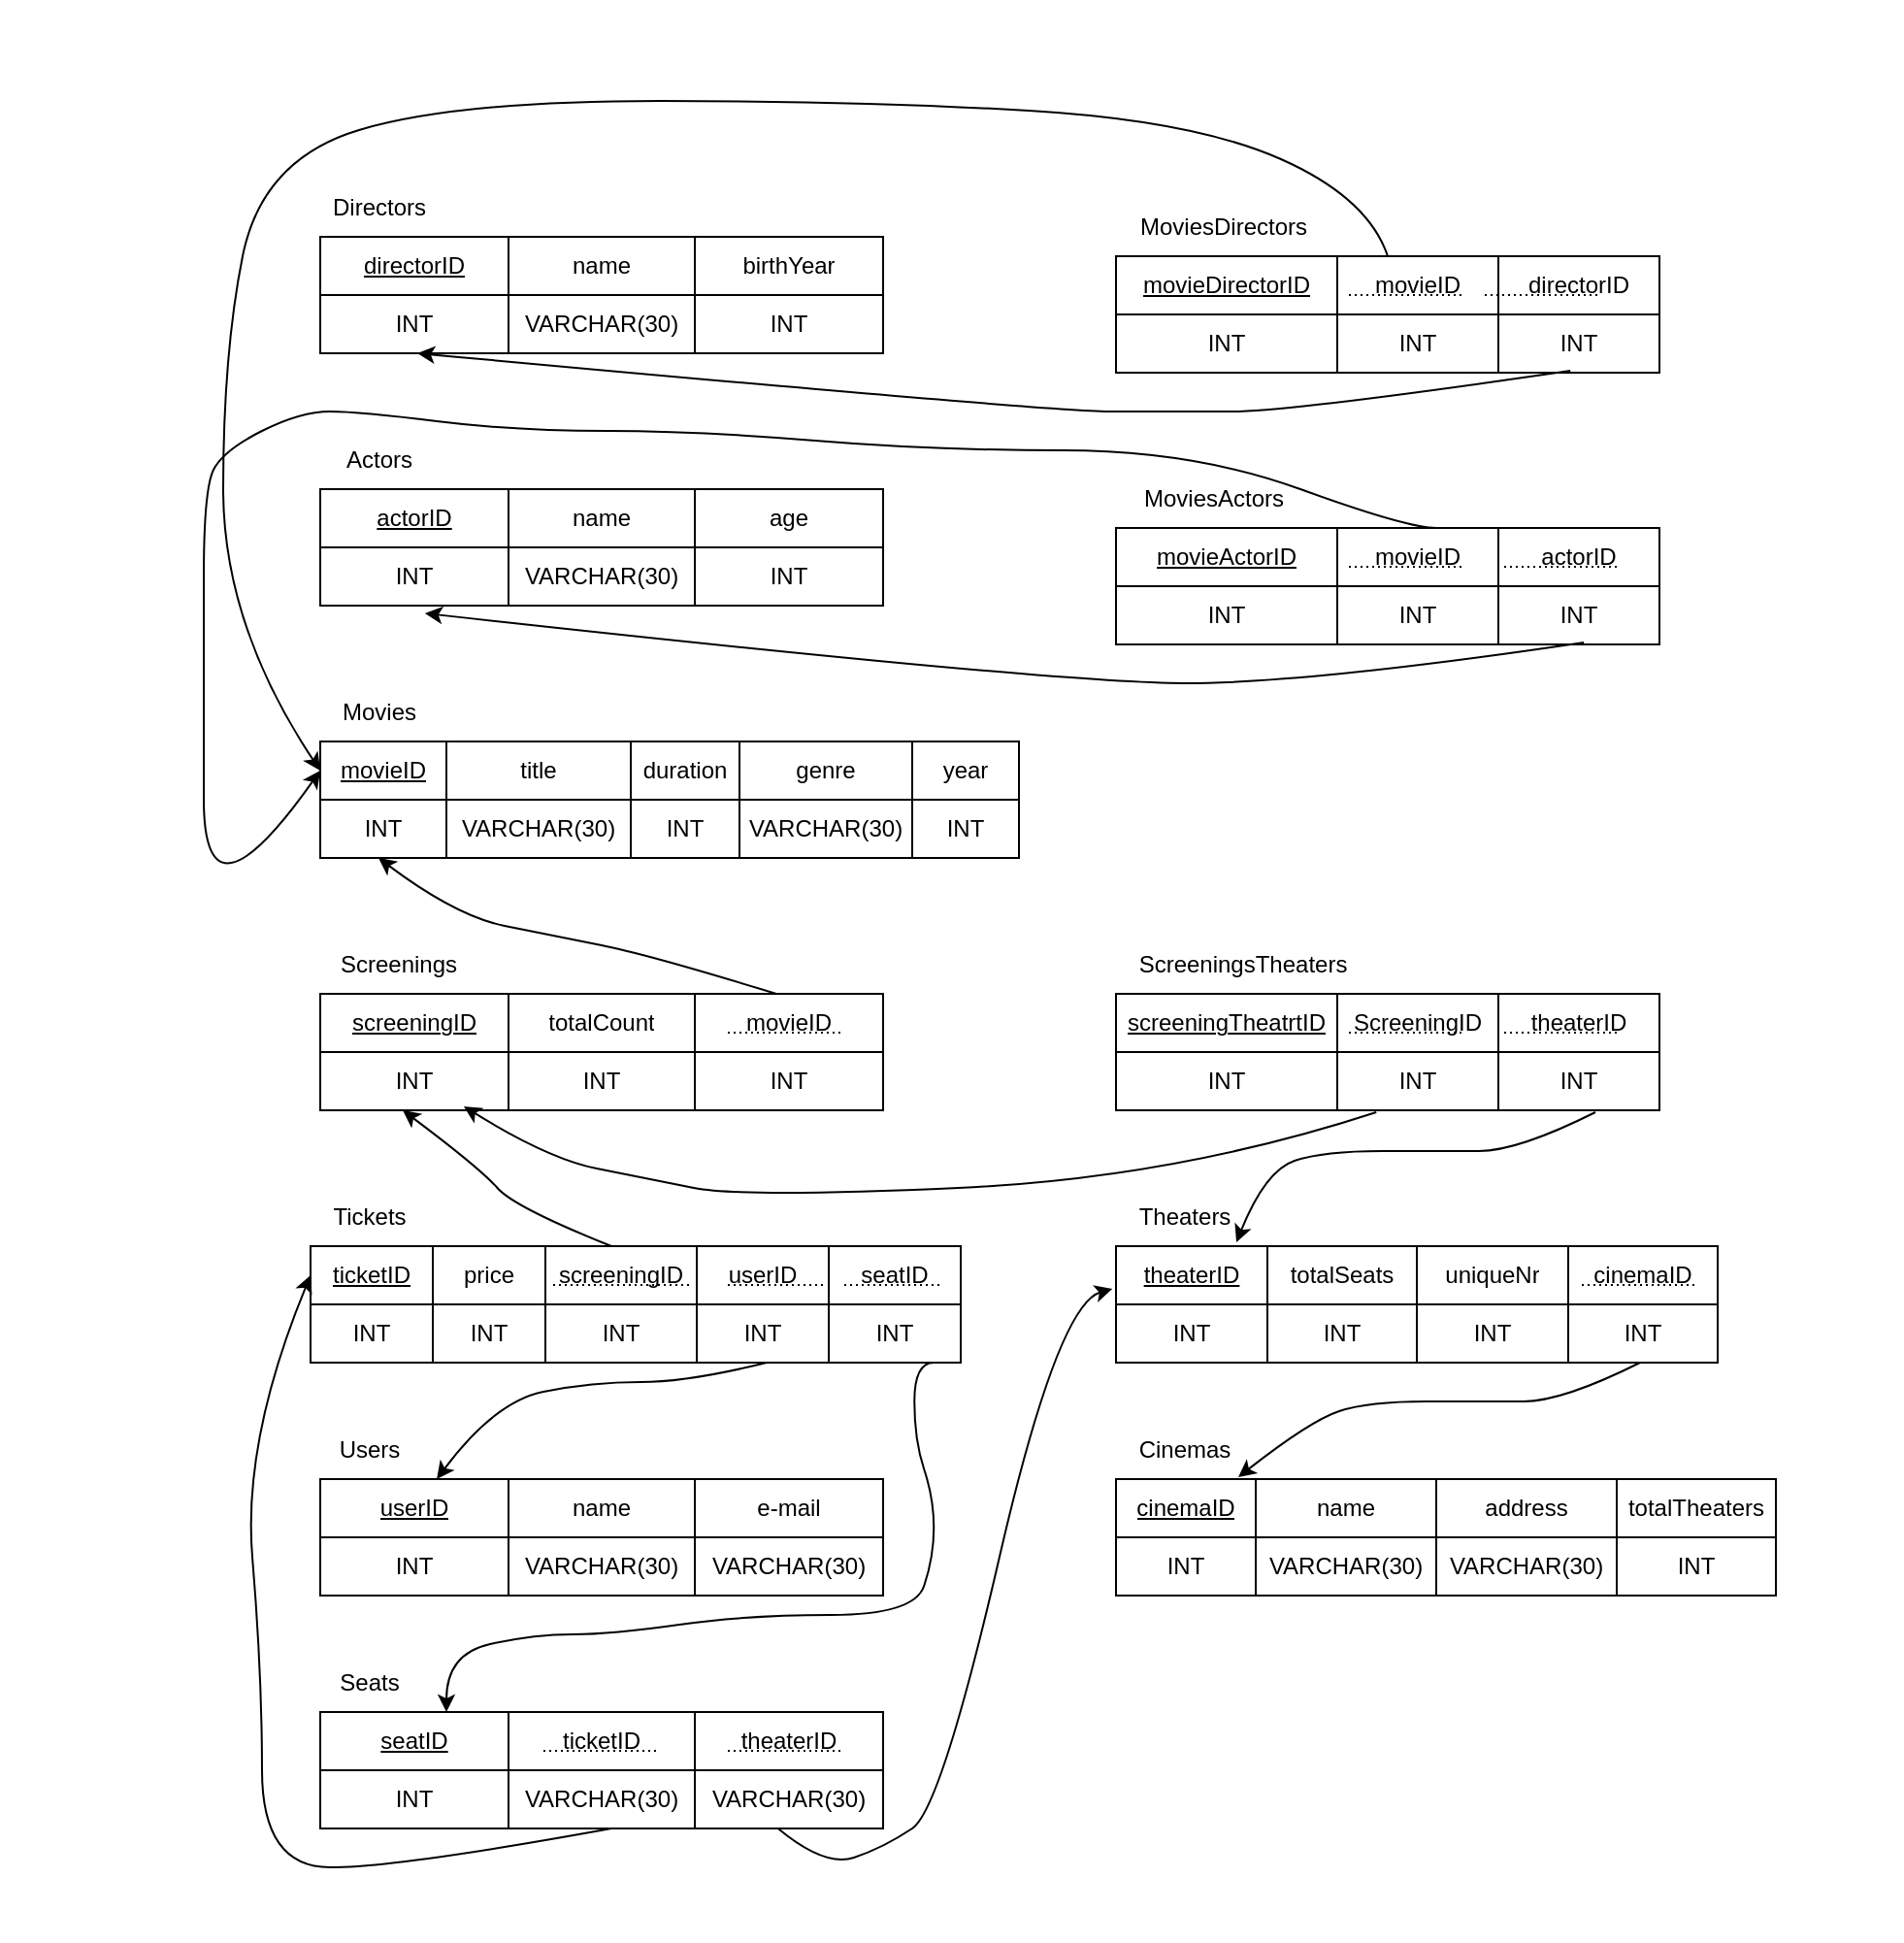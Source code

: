 <mxfile version="21.6.8" type="github">
  <diagram id="R2lEEEUBdFMjLlhIrx00" name="Page-1">
    <mxGraphModel dx="3164" dy="2250" grid="1" gridSize="10" guides="1" tooltips="1" connect="1" arrows="1" fold="1" page="1" pageScale="1" pageWidth="850" pageHeight="1100" math="0" shadow="0" extFonts="Permanent Marker^https://fonts.googleapis.com/css?family=Permanent+Marker">
      <root>
        <mxCell id="0" />
        <mxCell id="1" parent="0" />
        <mxCell id="zF8jvgZApvR6IqkMXMVD-21" value="&amp;nbsp; &amp;nbsp; &amp;nbsp; &amp;nbsp; &amp;nbsp; &amp;nbsp;&amp;nbsp;" style="text;html=1;align=center;verticalAlign=middle;resizable=0;points=[];autosize=1;strokeColor=none;fillColor=none;" vertex="1" parent="1">
          <mxGeometry x="25" y="28" width="60" height="30" as="geometry" />
        </mxCell>
        <mxCell id="zF8jvgZApvR6IqkMXMVD-22" value="" style="shape=table;startSize=0;container=1;collapsible=0;childLayout=tableLayout;" vertex="1" parent="1">
          <mxGeometry x="70" y="200" width="290" height="60" as="geometry" />
        </mxCell>
        <mxCell id="zF8jvgZApvR6IqkMXMVD-23" value="" style="shape=tableRow;horizontal=0;startSize=0;swimlaneHead=0;swimlaneBody=0;strokeColor=inherit;top=0;left=0;bottom=0;right=0;collapsible=0;dropTarget=0;fillColor=none;points=[[0,0.5],[1,0.5]];portConstraint=eastwest;" vertex="1" parent="zF8jvgZApvR6IqkMXMVD-22">
          <mxGeometry width="290" height="30" as="geometry" />
        </mxCell>
        <mxCell id="zF8jvgZApvR6IqkMXMVD-24" value="&lt;u&gt;actorID&lt;/u&gt;" style="shape=partialRectangle;html=1;whiteSpace=wrap;connectable=0;strokeColor=inherit;overflow=hidden;fillColor=none;top=0;left=0;bottom=0;right=0;pointerEvents=1;" vertex="1" parent="zF8jvgZApvR6IqkMXMVD-23">
          <mxGeometry width="97" height="30" as="geometry">
            <mxRectangle width="97" height="30" as="alternateBounds" />
          </mxGeometry>
        </mxCell>
        <mxCell id="zF8jvgZApvR6IqkMXMVD-25" value="name" style="shape=partialRectangle;html=1;whiteSpace=wrap;connectable=0;strokeColor=inherit;overflow=hidden;fillColor=none;top=0;left=0;bottom=0;right=0;pointerEvents=1;" vertex="1" parent="zF8jvgZApvR6IqkMXMVD-23">
          <mxGeometry x="97" width="96" height="30" as="geometry">
            <mxRectangle width="96" height="30" as="alternateBounds" />
          </mxGeometry>
        </mxCell>
        <mxCell id="zF8jvgZApvR6IqkMXMVD-26" value="age" style="shape=partialRectangle;html=1;whiteSpace=wrap;connectable=0;strokeColor=inherit;overflow=hidden;fillColor=none;top=0;left=0;bottom=0;right=0;pointerEvents=1;" vertex="1" parent="zF8jvgZApvR6IqkMXMVD-23">
          <mxGeometry x="193" width="97" height="30" as="geometry">
            <mxRectangle width="97" height="30" as="alternateBounds" />
          </mxGeometry>
        </mxCell>
        <mxCell id="zF8jvgZApvR6IqkMXMVD-27" value="" style="shape=tableRow;horizontal=0;startSize=0;swimlaneHead=0;swimlaneBody=0;strokeColor=inherit;top=0;left=0;bottom=0;right=0;collapsible=0;dropTarget=0;fillColor=none;points=[[0,0.5],[1,0.5]];portConstraint=eastwest;" vertex="1" parent="zF8jvgZApvR6IqkMXMVD-22">
          <mxGeometry y="30" width="290" height="30" as="geometry" />
        </mxCell>
        <mxCell id="zF8jvgZApvR6IqkMXMVD-28" value="INT" style="shape=partialRectangle;html=1;whiteSpace=wrap;connectable=0;strokeColor=inherit;overflow=hidden;fillColor=none;top=0;left=0;bottom=0;right=0;pointerEvents=1;" vertex="1" parent="zF8jvgZApvR6IqkMXMVD-27">
          <mxGeometry width="97" height="30" as="geometry">
            <mxRectangle width="97" height="30" as="alternateBounds" />
          </mxGeometry>
        </mxCell>
        <mxCell id="zF8jvgZApvR6IqkMXMVD-29" value="VARCHAR(30)" style="shape=partialRectangle;html=1;whiteSpace=wrap;connectable=0;strokeColor=inherit;overflow=hidden;fillColor=none;top=0;left=0;bottom=0;right=0;pointerEvents=1;" vertex="1" parent="zF8jvgZApvR6IqkMXMVD-27">
          <mxGeometry x="97" width="96" height="30" as="geometry">
            <mxRectangle width="96" height="30" as="alternateBounds" />
          </mxGeometry>
        </mxCell>
        <mxCell id="zF8jvgZApvR6IqkMXMVD-30" value="INT" style="shape=partialRectangle;html=1;whiteSpace=wrap;connectable=0;strokeColor=inherit;overflow=hidden;fillColor=none;top=0;left=0;bottom=0;right=0;pointerEvents=1;" vertex="1" parent="zF8jvgZApvR6IqkMXMVD-27">
          <mxGeometry x="193" width="97" height="30" as="geometry">
            <mxRectangle width="97" height="30" as="alternateBounds" />
          </mxGeometry>
        </mxCell>
        <mxCell id="zF8jvgZApvR6IqkMXMVD-31" value="Actors" style="text;html=1;align=center;verticalAlign=middle;resizable=0;points=[];autosize=1;strokeColor=none;fillColor=none;" vertex="1" parent="1">
          <mxGeometry x="70" y="170" width="60" height="30" as="geometry" />
        </mxCell>
        <mxCell id="zF8jvgZApvR6IqkMXMVD-32" value="" style="shape=table;startSize=0;container=1;collapsible=0;childLayout=tableLayout;" vertex="1" parent="1">
          <mxGeometry x="480" y="80" width="280" height="60" as="geometry" />
        </mxCell>
        <mxCell id="zF8jvgZApvR6IqkMXMVD-33" value="" style="shape=tableRow;horizontal=0;startSize=0;swimlaneHead=0;swimlaneBody=0;strokeColor=inherit;top=0;left=0;bottom=0;right=0;collapsible=0;dropTarget=0;fillColor=none;points=[[0,0.5],[1,0.5]];portConstraint=eastwest;" vertex="1" parent="zF8jvgZApvR6IqkMXMVD-32">
          <mxGeometry width="280" height="30" as="geometry" />
        </mxCell>
        <mxCell id="zF8jvgZApvR6IqkMXMVD-34" value="&lt;u&gt;movieDirectorID&lt;/u&gt;" style="shape=partialRectangle;html=1;whiteSpace=wrap;connectable=0;strokeColor=inherit;overflow=hidden;fillColor=none;top=0;left=0;bottom=0;right=0;pointerEvents=1;" vertex="1" parent="zF8jvgZApvR6IqkMXMVD-33">
          <mxGeometry width="114" height="30" as="geometry">
            <mxRectangle width="114" height="30" as="alternateBounds" />
          </mxGeometry>
        </mxCell>
        <mxCell id="zF8jvgZApvR6IqkMXMVD-35" value="movieID" style="shape=partialRectangle;html=1;whiteSpace=wrap;connectable=0;strokeColor=inherit;overflow=hidden;fillColor=none;top=0;left=0;bottom=0;right=0;pointerEvents=1;" vertex="1" parent="zF8jvgZApvR6IqkMXMVD-33">
          <mxGeometry x="114" width="83" height="30" as="geometry">
            <mxRectangle width="83" height="30" as="alternateBounds" />
          </mxGeometry>
        </mxCell>
        <mxCell id="zF8jvgZApvR6IqkMXMVD-36" value="directorID" style="shape=partialRectangle;html=1;whiteSpace=wrap;connectable=0;strokeColor=inherit;overflow=hidden;fillColor=none;top=0;left=0;bottom=0;right=0;pointerEvents=1;" vertex="1" parent="zF8jvgZApvR6IqkMXMVD-33">
          <mxGeometry x="197" width="83" height="30" as="geometry">
            <mxRectangle width="83" height="30" as="alternateBounds" />
          </mxGeometry>
        </mxCell>
        <mxCell id="zF8jvgZApvR6IqkMXMVD-37" value="" style="shape=tableRow;horizontal=0;startSize=0;swimlaneHead=0;swimlaneBody=0;strokeColor=inherit;top=0;left=0;bottom=0;right=0;collapsible=0;dropTarget=0;fillColor=none;points=[[0,0.5],[1,0.5]];portConstraint=eastwest;" vertex="1" parent="zF8jvgZApvR6IqkMXMVD-32">
          <mxGeometry y="30" width="280" height="30" as="geometry" />
        </mxCell>
        <mxCell id="zF8jvgZApvR6IqkMXMVD-38" value="INT" style="shape=partialRectangle;html=1;whiteSpace=wrap;connectable=0;strokeColor=inherit;overflow=hidden;fillColor=none;top=0;left=0;bottom=0;right=0;pointerEvents=1;" vertex="1" parent="zF8jvgZApvR6IqkMXMVD-37">
          <mxGeometry width="114" height="30" as="geometry">
            <mxRectangle width="114" height="30" as="alternateBounds" />
          </mxGeometry>
        </mxCell>
        <mxCell id="zF8jvgZApvR6IqkMXMVD-39" value="INT" style="shape=partialRectangle;html=1;whiteSpace=wrap;connectable=0;strokeColor=inherit;overflow=hidden;fillColor=none;top=0;left=0;bottom=0;right=0;pointerEvents=1;" vertex="1" parent="zF8jvgZApvR6IqkMXMVD-37">
          <mxGeometry x="114" width="83" height="30" as="geometry">
            <mxRectangle width="83" height="30" as="alternateBounds" />
          </mxGeometry>
        </mxCell>
        <mxCell id="zF8jvgZApvR6IqkMXMVD-40" value="INT" style="shape=partialRectangle;html=1;whiteSpace=wrap;connectable=0;strokeColor=inherit;overflow=hidden;fillColor=none;top=0;left=0;bottom=0;right=0;pointerEvents=1;" vertex="1" parent="zF8jvgZApvR6IqkMXMVD-37">
          <mxGeometry x="197" width="83" height="30" as="geometry">
            <mxRectangle width="83" height="30" as="alternateBounds" />
          </mxGeometry>
        </mxCell>
        <mxCell id="zF8jvgZApvR6IqkMXMVD-41" value="MoviesDirectors" style="text;html=1;align=center;verticalAlign=middle;resizable=0;points=[];autosize=1;strokeColor=none;fillColor=none;" vertex="1" parent="1">
          <mxGeometry x="480" y="50" width="110" height="30" as="geometry" />
        </mxCell>
        <mxCell id="zF8jvgZApvR6IqkMXMVD-51" value="MoviesActors" style="text;html=1;align=center;verticalAlign=middle;resizable=0;points=[];autosize=1;strokeColor=none;fillColor=none;" vertex="1" parent="1">
          <mxGeometry x="480" y="190" width="100" height="30" as="geometry" />
        </mxCell>
        <mxCell id="zF8jvgZApvR6IqkMXMVD-53" value="" style="endArrow=none;html=1;rounded=0;dashed=1;dashPattern=1 2;" edge="1" parent="1">
          <mxGeometry relative="1" as="geometry">
            <mxPoint x="600" y="100" as="sourcePoint" />
            <mxPoint x="660" y="100" as="targetPoint" />
          </mxGeometry>
        </mxCell>
        <mxCell id="zF8jvgZApvR6IqkMXMVD-55" value="" style="endArrow=none;html=1;rounded=0;dashed=1;dashPattern=1 2;" edge="1" parent="1">
          <mxGeometry relative="1" as="geometry">
            <mxPoint x="670" y="100" as="sourcePoint" />
            <mxPoint x="730" y="100" as="targetPoint" />
            <Array as="points" />
          </mxGeometry>
        </mxCell>
        <mxCell id="zF8jvgZApvR6IqkMXMVD-57" value="" style="shape=table;startSize=0;container=1;collapsible=0;childLayout=tableLayout;" vertex="1" parent="1">
          <mxGeometry x="480" y="220" width="280" height="60" as="geometry" />
        </mxCell>
        <mxCell id="zF8jvgZApvR6IqkMXMVD-58" value="" style="shape=tableRow;horizontal=0;startSize=0;swimlaneHead=0;swimlaneBody=0;strokeColor=inherit;top=0;left=0;bottom=0;right=0;collapsible=0;dropTarget=0;fillColor=none;points=[[0,0.5],[1,0.5]];portConstraint=eastwest;" vertex="1" parent="zF8jvgZApvR6IqkMXMVD-57">
          <mxGeometry width="280" height="30" as="geometry" />
        </mxCell>
        <mxCell id="zF8jvgZApvR6IqkMXMVD-59" value="&lt;u&gt;movieActorID&lt;/u&gt;" style="shape=partialRectangle;html=1;whiteSpace=wrap;connectable=0;strokeColor=inherit;overflow=hidden;fillColor=none;top=0;left=0;bottom=0;right=0;pointerEvents=1;" vertex="1" parent="zF8jvgZApvR6IqkMXMVD-58">
          <mxGeometry width="114" height="30" as="geometry">
            <mxRectangle width="114" height="30" as="alternateBounds" />
          </mxGeometry>
        </mxCell>
        <mxCell id="zF8jvgZApvR6IqkMXMVD-60" value="movieID" style="shape=partialRectangle;html=1;whiteSpace=wrap;connectable=0;strokeColor=inherit;overflow=hidden;fillColor=none;top=0;left=0;bottom=0;right=0;pointerEvents=1;" vertex="1" parent="zF8jvgZApvR6IqkMXMVD-58">
          <mxGeometry x="114" width="83" height="30" as="geometry">
            <mxRectangle width="83" height="30" as="alternateBounds" />
          </mxGeometry>
        </mxCell>
        <mxCell id="zF8jvgZApvR6IqkMXMVD-61" value="actorID" style="shape=partialRectangle;html=1;whiteSpace=wrap;connectable=0;strokeColor=inherit;overflow=hidden;fillColor=none;top=0;left=0;bottom=0;right=0;pointerEvents=1;" vertex="1" parent="zF8jvgZApvR6IqkMXMVD-58">
          <mxGeometry x="197" width="83" height="30" as="geometry">
            <mxRectangle width="83" height="30" as="alternateBounds" />
          </mxGeometry>
        </mxCell>
        <mxCell id="zF8jvgZApvR6IqkMXMVD-62" value="" style="shape=tableRow;horizontal=0;startSize=0;swimlaneHead=0;swimlaneBody=0;strokeColor=inherit;top=0;left=0;bottom=0;right=0;collapsible=0;dropTarget=0;fillColor=none;points=[[0,0.5],[1,0.5]];portConstraint=eastwest;" vertex="1" parent="zF8jvgZApvR6IqkMXMVD-57">
          <mxGeometry y="30" width="280" height="30" as="geometry" />
        </mxCell>
        <mxCell id="zF8jvgZApvR6IqkMXMVD-63" value="INT" style="shape=partialRectangle;html=1;whiteSpace=wrap;connectable=0;strokeColor=inherit;overflow=hidden;fillColor=none;top=0;left=0;bottom=0;right=0;pointerEvents=1;" vertex="1" parent="zF8jvgZApvR6IqkMXMVD-62">
          <mxGeometry width="114" height="30" as="geometry">
            <mxRectangle width="114" height="30" as="alternateBounds" />
          </mxGeometry>
        </mxCell>
        <mxCell id="zF8jvgZApvR6IqkMXMVD-64" value="INT" style="shape=partialRectangle;html=1;whiteSpace=wrap;connectable=0;strokeColor=inherit;overflow=hidden;fillColor=none;top=0;left=0;bottom=0;right=0;pointerEvents=1;" vertex="1" parent="zF8jvgZApvR6IqkMXMVD-62">
          <mxGeometry x="114" width="83" height="30" as="geometry">
            <mxRectangle width="83" height="30" as="alternateBounds" />
          </mxGeometry>
        </mxCell>
        <mxCell id="zF8jvgZApvR6IqkMXMVD-65" value="INT" style="shape=partialRectangle;html=1;whiteSpace=wrap;connectable=0;strokeColor=inherit;overflow=hidden;fillColor=none;top=0;left=0;bottom=0;right=0;pointerEvents=1;" vertex="1" parent="zF8jvgZApvR6IqkMXMVD-62">
          <mxGeometry x="197" width="83" height="30" as="geometry">
            <mxRectangle width="83" height="30" as="alternateBounds" />
          </mxGeometry>
        </mxCell>
        <mxCell id="zF8jvgZApvR6IqkMXMVD-66" value="" style="endArrow=none;html=1;rounded=0;dashed=1;dashPattern=1 2;" edge="1" parent="1">
          <mxGeometry relative="1" as="geometry">
            <mxPoint x="600" y="240" as="sourcePoint" />
            <mxPoint x="660" y="240" as="targetPoint" />
          </mxGeometry>
        </mxCell>
        <mxCell id="zF8jvgZApvR6IqkMXMVD-69" value="" style="endArrow=none;html=1;rounded=0;dashed=1;dashPattern=1 2;" edge="1" parent="1">
          <mxGeometry relative="1" as="geometry">
            <mxPoint x="680" y="240" as="sourcePoint" />
            <mxPoint x="740" y="240" as="targetPoint" />
          </mxGeometry>
        </mxCell>
        <mxCell id="zF8jvgZApvR6IqkMXMVD-70" value="" style="shape=table;startSize=0;container=1;collapsible=0;childLayout=tableLayout;" vertex="1" parent="1">
          <mxGeometry x="70" y="330" width="360" height="60" as="geometry" />
        </mxCell>
        <mxCell id="zF8jvgZApvR6IqkMXMVD-71" value="" style="shape=tableRow;horizontal=0;startSize=0;swimlaneHead=0;swimlaneBody=0;strokeColor=inherit;top=0;left=0;bottom=0;right=0;collapsible=0;dropTarget=0;fillColor=none;points=[[0,0.5],[1,0.5]];portConstraint=eastwest;" vertex="1" parent="zF8jvgZApvR6IqkMXMVD-70">
          <mxGeometry width="360" height="30" as="geometry" />
        </mxCell>
        <mxCell id="zF8jvgZApvR6IqkMXMVD-72" value="&lt;u&gt;movieID&lt;/u&gt;" style="shape=partialRectangle;html=1;whiteSpace=wrap;connectable=0;strokeColor=inherit;overflow=hidden;fillColor=none;top=0;left=0;bottom=0;right=0;pointerEvents=1;" vertex="1" parent="zF8jvgZApvR6IqkMXMVD-71">
          <mxGeometry width="65" height="30" as="geometry">
            <mxRectangle width="65" height="30" as="alternateBounds" />
          </mxGeometry>
        </mxCell>
        <mxCell id="zF8jvgZApvR6IqkMXMVD-73" value="title" style="shape=partialRectangle;html=1;whiteSpace=wrap;connectable=0;strokeColor=inherit;overflow=hidden;fillColor=none;top=0;left=0;bottom=0;right=0;pointerEvents=1;" vertex="1" parent="zF8jvgZApvR6IqkMXMVD-71">
          <mxGeometry x="65" width="95" height="30" as="geometry">
            <mxRectangle width="95" height="30" as="alternateBounds" />
          </mxGeometry>
        </mxCell>
        <mxCell id="zF8jvgZApvR6IqkMXMVD-74" value="duration" style="shape=partialRectangle;html=1;whiteSpace=wrap;connectable=0;strokeColor=inherit;overflow=hidden;fillColor=none;top=0;left=0;bottom=0;right=0;pointerEvents=1;" vertex="1" parent="zF8jvgZApvR6IqkMXMVD-71">
          <mxGeometry x="160" width="56" height="30" as="geometry">
            <mxRectangle width="56" height="30" as="alternateBounds" />
          </mxGeometry>
        </mxCell>
        <mxCell id="zF8jvgZApvR6IqkMXMVD-75" value="genre" style="shape=partialRectangle;html=1;whiteSpace=wrap;connectable=0;strokeColor=inherit;overflow=hidden;fillColor=none;top=0;left=0;bottom=0;right=0;pointerEvents=1;" vertex="1" parent="zF8jvgZApvR6IqkMXMVD-71">
          <mxGeometry x="216" width="89" height="30" as="geometry">
            <mxRectangle width="89" height="30" as="alternateBounds" />
          </mxGeometry>
        </mxCell>
        <mxCell id="zF8jvgZApvR6IqkMXMVD-76" value="year" style="shape=partialRectangle;html=1;whiteSpace=wrap;connectable=0;strokeColor=inherit;overflow=hidden;fillColor=none;top=0;left=0;bottom=0;right=0;pointerEvents=1;" vertex="1" parent="zF8jvgZApvR6IqkMXMVD-71">
          <mxGeometry x="305" width="55" height="30" as="geometry">
            <mxRectangle width="55" height="30" as="alternateBounds" />
          </mxGeometry>
        </mxCell>
        <mxCell id="zF8jvgZApvR6IqkMXMVD-77" value="" style="shape=tableRow;horizontal=0;startSize=0;swimlaneHead=0;swimlaneBody=0;strokeColor=inherit;top=0;left=0;bottom=0;right=0;collapsible=0;dropTarget=0;fillColor=none;points=[[0,0.5],[1,0.5]];portConstraint=eastwest;" vertex="1" parent="zF8jvgZApvR6IqkMXMVD-70">
          <mxGeometry y="30" width="360" height="30" as="geometry" />
        </mxCell>
        <mxCell id="zF8jvgZApvR6IqkMXMVD-78" value="INT" style="shape=partialRectangle;html=1;whiteSpace=wrap;connectable=0;strokeColor=inherit;overflow=hidden;fillColor=none;top=0;left=0;bottom=0;right=0;pointerEvents=1;" vertex="1" parent="zF8jvgZApvR6IqkMXMVD-77">
          <mxGeometry width="65" height="30" as="geometry">
            <mxRectangle width="65" height="30" as="alternateBounds" />
          </mxGeometry>
        </mxCell>
        <mxCell id="zF8jvgZApvR6IqkMXMVD-79" value="VARCHAR(30)" style="shape=partialRectangle;html=1;whiteSpace=wrap;connectable=0;strokeColor=inherit;overflow=hidden;fillColor=none;top=0;left=0;bottom=0;right=0;pointerEvents=1;" vertex="1" parent="zF8jvgZApvR6IqkMXMVD-77">
          <mxGeometry x="65" width="95" height="30" as="geometry">
            <mxRectangle width="95" height="30" as="alternateBounds" />
          </mxGeometry>
        </mxCell>
        <mxCell id="zF8jvgZApvR6IqkMXMVD-80" value="INT" style="shape=partialRectangle;html=1;whiteSpace=wrap;connectable=0;strokeColor=inherit;overflow=hidden;fillColor=none;top=0;left=0;bottom=0;right=0;pointerEvents=1;" vertex="1" parent="zF8jvgZApvR6IqkMXMVD-77">
          <mxGeometry x="160" width="56" height="30" as="geometry">
            <mxRectangle width="56" height="30" as="alternateBounds" />
          </mxGeometry>
        </mxCell>
        <mxCell id="zF8jvgZApvR6IqkMXMVD-81" value="VARCHAR(30)" style="shape=partialRectangle;html=1;whiteSpace=wrap;connectable=0;strokeColor=inherit;overflow=hidden;fillColor=none;top=0;left=0;bottom=0;right=0;pointerEvents=1;" vertex="1" parent="zF8jvgZApvR6IqkMXMVD-77">
          <mxGeometry x="216" width="89" height="30" as="geometry">
            <mxRectangle width="89" height="30" as="alternateBounds" />
          </mxGeometry>
        </mxCell>
        <mxCell id="zF8jvgZApvR6IqkMXMVD-82" value="INT" style="shape=partialRectangle;html=1;whiteSpace=wrap;connectable=0;strokeColor=inherit;overflow=hidden;fillColor=none;top=0;left=0;bottom=0;right=0;pointerEvents=1;" vertex="1" parent="zF8jvgZApvR6IqkMXMVD-77">
          <mxGeometry x="305" width="55" height="30" as="geometry">
            <mxRectangle width="55" height="30" as="alternateBounds" />
          </mxGeometry>
        </mxCell>
        <mxCell id="zF8jvgZApvR6IqkMXMVD-83" value="Movies" style="text;html=1;align=center;verticalAlign=middle;resizable=0;points=[];autosize=1;strokeColor=none;fillColor=none;" vertex="1" parent="1">
          <mxGeometry x="70" y="300" width="60" height="30" as="geometry" />
        </mxCell>
        <mxCell id="zF8jvgZApvR6IqkMXMVD-84" value="" style="shape=table;startSize=0;container=1;collapsible=0;childLayout=tableLayout;" vertex="1" parent="1">
          <mxGeometry x="70" y="460" width="290" height="60" as="geometry" />
        </mxCell>
        <mxCell id="zF8jvgZApvR6IqkMXMVD-85" value="" style="shape=tableRow;horizontal=0;startSize=0;swimlaneHead=0;swimlaneBody=0;strokeColor=inherit;top=0;left=0;bottom=0;right=0;collapsible=0;dropTarget=0;fillColor=none;points=[[0,0.5],[1,0.5]];portConstraint=eastwest;" vertex="1" parent="zF8jvgZApvR6IqkMXMVD-84">
          <mxGeometry width="290" height="30" as="geometry" />
        </mxCell>
        <mxCell id="zF8jvgZApvR6IqkMXMVD-86" value="&lt;u&gt;screeningID&lt;/u&gt;" style="shape=partialRectangle;html=1;whiteSpace=wrap;connectable=0;strokeColor=inherit;overflow=hidden;fillColor=none;top=0;left=0;bottom=0;right=0;pointerEvents=1;" vertex="1" parent="zF8jvgZApvR6IqkMXMVD-85">
          <mxGeometry width="97" height="30" as="geometry">
            <mxRectangle width="97" height="30" as="alternateBounds" />
          </mxGeometry>
        </mxCell>
        <mxCell id="zF8jvgZApvR6IqkMXMVD-87" value="totalCount" style="shape=partialRectangle;html=1;whiteSpace=wrap;connectable=0;strokeColor=inherit;overflow=hidden;fillColor=none;top=0;left=0;bottom=0;right=0;pointerEvents=1;" vertex="1" parent="zF8jvgZApvR6IqkMXMVD-85">
          <mxGeometry x="97" width="96" height="30" as="geometry">
            <mxRectangle width="96" height="30" as="alternateBounds" />
          </mxGeometry>
        </mxCell>
        <mxCell id="zF8jvgZApvR6IqkMXMVD-88" value="movieID" style="shape=partialRectangle;html=1;whiteSpace=wrap;connectable=0;strokeColor=inherit;overflow=hidden;fillColor=none;top=0;left=0;bottom=0;right=0;pointerEvents=1;" vertex="1" parent="zF8jvgZApvR6IqkMXMVD-85">
          <mxGeometry x="193" width="97" height="30" as="geometry">
            <mxRectangle width="97" height="30" as="alternateBounds" />
          </mxGeometry>
        </mxCell>
        <mxCell id="zF8jvgZApvR6IqkMXMVD-89" value="" style="shape=tableRow;horizontal=0;startSize=0;swimlaneHead=0;swimlaneBody=0;strokeColor=inherit;top=0;left=0;bottom=0;right=0;collapsible=0;dropTarget=0;fillColor=none;points=[[0,0.5],[1,0.5]];portConstraint=eastwest;" vertex="1" parent="zF8jvgZApvR6IqkMXMVD-84">
          <mxGeometry y="30" width="290" height="30" as="geometry" />
        </mxCell>
        <mxCell id="zF8jvgZApvR6IqkMXMVD-90" value="INT" style="shape=partialRectangle;html=1;whiteSpace=wrap;connectable=0;strokeColor=inherit;overflow=hidden;fillColor=none;top=0;left=0;bottom=0;right=0;pointerEvents=1;" vertex="1" parent="zF8jvgZApvR6IqkMXMVD-89">
          <mxGeometry width="97" height="30" as="geometry">
            <mxRectangle width="97" height="30" as="alternateBounds" />
          </mxGeometry>
        </mxCell>
        <mxCell id="zF8jvgZApvR6IqkMXMVD-91" value="INT" style="shape=partialRectangle;html=1;whiteSpace=wrap;connectable=0;strokeColor=inherit;overflow=hidden;fillColor=none;top=0;left=0;bottom=0;right=0;pointerEvents=1;" vertex="1" parent="zF8jvgZApvR6IqkMXMVD-89">
          <mxGeometry x="97" width="96" height="30" as="geometry">
            <mxRectangle width="96" height="30" as="alternateBounds" />
          </mxGeometry>
        </mxCell>
        <mxCell id="zF8jvgZApvR6IqkMXMVD-92" value="INT" style="shape=partialRectangle;html=1;whiteSpace=wrap;connectable=0;strokeColor=inherit;overflow=hidden;fillColor=none;top=0;left=0;bottom=0;right=0;pointerEvents=1;" vertex="1" parent="zF8jvgZApvR6IqkMXMVD-89">
          <mxGeometry x="193" width="97" height="30" as="geometry">
            <mxRectangle width="97" height="30" as="alternateBounds" />
          </mxGeometry>
        </mxCell>
        <mxCell id="zF8jvgZApvR6IqkMXMVD-93" value="Screenings" style="text;html=1;align=center;verticalAlign=middle;resizable=0;points=[];autosize=1;strokeColor=none;fillColor=none;" vertex="1" parent="1">
          <mxGeometry x="70" y="430" width="80" height="30" as="geometry" />
        </mxCell>
        <mxCell id="zF8jvgZApvR6IqkMXMVD-94" value="" style="endArrow=none;html=1;rounded=0;dashed=1;dashPattern=1 2;" edge="1" parent="1">
          <mxGeometry relative="1" as="geometry">
            <mxPoint x="280" y="480" as="sourcePoint" />
            <mxPoint x="340" y="480" as="targetPoint" />
          </mxGeometry>
        </mxCell>
        <mxCell id="zF8jvgZApvR6IqkMXMVD-108" value="" style="shape=table;startSize=0;container=1;collapsible=0;childLayout=tableLayout;" vertex="1" parent="1">
          <mxGeometry x="65" y="590" width="335" height="60" as="geometry" />
        </mxCell>
        <mxCell id="zF8jvgZApvR6IqkMXMVD-109" value="" style="shape=tableRow;horizontal=0;startSize=0;swimlaneHead=0;swimlaneBody=0;strokeColor=inherit;top=0;left=0;bottom=0;right=0;collapsible=0;dropTarget=0;fillColor=none;points=[[0,0.5],[1,0.5]];portConstraint=eastwest;" vertex="1" parent="zF8jvgZApvR6IqkMXMVD-108">
          <mxGeometry width="335" height="30" as="geometry" />
        </mxCell>
        <mxCell id="zF8jvgZApvR6IqkMXMVD-110" value="&lt;u&gt;ticketID&lt;/u&gt;" style="shape=partialRectangle;html=1;whiteSpace=wrap;connectable=0;strokeColor=inherit;overflow=hidden;fillColor=none;top=0;left=0;bottom=0;right=0;pointerEvents=1;" vertex="1" parent="zF8jvgZApvR6IqkMXMVD-109">
          <mxGeometry width="63" height="30" as="geometry">
            <mxRectangle width="63" height="30" as="alternateBounds" />
          </mxGeometry>
        </mxCell>
        <mxCell id="zF8jvgZApvR6IqkMXMVD-111" value="price" style="shape=partialRectangle;html=1;whiteSpace=wrap;connectable=0;strokeColor=inherit;overflow=hidden;fillColor=none;top=0;left=0;bottom=0;right=0;pointerEvents=1;" vertex="1" parent="zF8jvgZApvR6IqkMXMVD-109">
          <mxGeometry x="63" width="58" height="30" as="geometry">
            <mxRectangle width="58" height="30" as="alternateBounds" />
          </mxGeometry>
        </mxCell>
        <mxCell id="zF8jvgZApvR6IqkMXMVD-112" value="screeningID" style="shape=partialRectangle;html=1;whiteSpace=wrap;connectable=0;strokeColor=inherit;overflow=hidden;fillColor=none;top=0;left=0;bottom=0;right=0;pointerEvents=1;" vertex="1" parent="zF8jvgZApvR6IqkMXMVD-109">
          <mxGeometry x="121" width="78" height="30" as="geometry">
            <mxRectangle width="78" height="30" as="alternateBounds" />
          </mxGeometry>
        </mxCell>
        <mxCell id="zF8jvgZApvR6IqkMXMVD-113" value="userID" style="shape=partialRectangle;html=1;whiteSpace=wrap;connectable=0;strokeColor=inherit;overflow=hidden;fillColor=none;top=0;left=0;bottom=0;right=0;pointerEvents=1;" vertex="1" parent="zF8jvgZApvR6IqkMXMVD-109">
          <mxGeometry x="199" width="68" height="30" as="geometry">
            <mxRectangle width="68" height="30" as="alternateBounds" />
          </mxGeometry>
        </mxCell>
        <mxCell id="zF8jvgZApvR6IqkMXMVD-114" value="seatID" style="shape=partialRectangle;html=1;whiteSpace=wrap;connectable=0;strokeColor=inherit;overflow=hidden;fillColor=none;top=0;left=0;bottom=0;right=0;pointerEvents=1;" vertex="1" parent="zF8jvgZApvR6IqkMXMVD-109">
          <mxGeometry x="267" width="68" height="30" as="geometry">
            <mxRectangle width="68" height="30" as="alternateBounds" />
          </mxGeometry>
        </mxCell>
        <mxCell id="zF8jvgZApvR6IqkMXMVD-115" value="" style="shape=tableRow;horizontal=0;startSize=0;swimlaneHead=0;swimlaneBody=0;strokeColor=inherit;top=0;left=0;bottom=0;right=0;collapsible=0;dropTarget=0;fillColor=none;points=[[0,0.5],[1,0.5]];portConstraint=eastwest;" vertex="1" parent="zF8jvgZApvR6IqkMXMVD-108">
          <mxGeometry y="30" width="335" height="30" as="geometry" />
        </mxCell>
        <mxCell id="zF8jvgZApvR6IqkMXMVD-116" value="INT" style="shape=partialRectangle;html=1;whiteSpace=wrap;connectable=0;strokeColor=inherit;overflow=hidden;fillColor=none;top=0;left=0;bottom=0;right=0;pointerEvents=1;" vertex="1" parent="zF8jvgZApvR6IqkMXMVD-115">
          <mxGeometry width="63" height="30" as="geometry">
            <mxRectangle width="63" height="30" as="alternateBounds" />
          </mxGeometry>
        </mxCell>
        <mxCell id="zF8jvgZApvR6IqkMXMVD-117" value="INT" style="shape=partialRectangle;html=1;whiteSpace=wrap;connectable=0;strokeColor=inherit;overflow=hidden;fillColor=none;top=0;left=0;bottom=0;right=0;pointerEvents=1;" vertex="1" parent="zF8jvgZApvR6IqkMXMVD-115">
          <mxGeometry x="63" width="58" height="30" as="geometry">
            <mxRectangle width="58" height="30" as="alternateBounds" />
          </mxGeometry>
        </mxCell>
        <mxCell id="zF8jvgZApvR6IqkMXMVD-118" value="INT" style="shape=partialRectangle;html=1;whiteSpace=wrap;connectable=0;strokeColor=inherit;overflow=hidden;fillColor=none;top=0;left=0;bottom=0;right=0;pointerEvents=1;" vertex="1" parent="zF8jvgZApvR6IqkMXMVD-115">
          <mxGeometry x="121" width="78" height="30" as="geometry">
            <mxRectangle width="78" height="30" as="alternateBounds" />
          </mxGeometry>
        </mxCell>
        <mxCell id="zF8jvgZApvR6IqkMXMVD-119" value="INT" style="shape=partialRectangle;html=1;whiteSpace=wrap;connectable=0;strokeColor=inherit;overflow=hidden;fillColor=none;top=0;left=0;bottom=0;right=0;pointerEvents=1;" vertex="1" parent="zF8jvgZApvR6IqkMXMVD-115">
          <mxGeometry x="199" width="68" height="30" as="geometry">
            <mxRectangle width="68" height="30" as="alternateBounds" />
          </mxGeometry>
        </mxCell>
        <mxCell id="zF8jvgZApvR6IqkMXMVD-120" value="INT" style="shape=partialRectangle;html=1;whiteSpace=wrap;connectable=0;strokeColor=inherit;overflow=hidden;fillColor=none;top=0;left=0;bottom=0;right=0;pointerEvents=1;" vertex="1" parent="zF8jvgZApvR6IqkMXMVD-115">
          <mxGeometry x="267" width="68" height="30" as="geometry">
            <mxRectangle width="68" height="30" as="alternateBounds" />
          </mxGeometry>
        </mxCell>
        <mxCell id="zF8jvgZApvR6IqkMXMVD-121" value="Tickets" style="text;html=1;align=center;verticalAlign=middle;resizable=0;points=[];autosize=1;strokeColor=none;fillColor=none;" vertex="1" parent="1">
          <mxGeometry x="65" y="560" width="60" height="30" as="geometry" />
        </mxCell>
        <mxCell id="zF8jvgZApvR6IqkMXMVD-122" value="" style="endArrow=none;html=1;rounded=0;dashed=1;dashPattern=1 2;" edge="1" parent="1">
          <mxGeometry relative="1" as="geometry">
            <mxPoint x="280" y="610" as="sourcePoint" />
            <mxPoint x="330" y="610" as="targetPoint" />
          </mxGeometry>
        </mxCell>
        <mxCell id="zF8jvgZApvR6IqkMXMVD-123" value="" style="endArrow=none;html=1;rounded=0;dashed=1;dashPattern=1 2;" edge="1" parent="1">
          <mxGeometry relative="1" as="geometry">
            <mxPoint x="340" y="610" as="sourcePoint" />
            <mxPoint x="390" y="610" as="targetPoint" />
          </mxGeometry>
        </mxCell>
        <mxCell id="zF8jvgZApvR6IqkMXMVD-125" value="" style="endArrow=none;html=1;rounded=0;dashed=1;dashPattern=1 2;" edge="1" parent="1">
          <mxGeometry relative="1" as="geometry">
            <mxPoint x="190" y="610" as="sourcePoint" />
            <mxPoint x="260" y="610" as="targetPoint" />
          </mxGeometry>
        </mxCell>
        <mxCell id="zF8jvgZApvR6IqkMXMVD-135" value="" style="shape=table;startSize=0;container=1;collapsible=0;childLayout=tableLayout;" vertex="1" parent="1">
          <mxGeometry x="70" y="70" width="290" height="60" as="geometry" />
        </mxCell>
        <mxCell id="zF8jvgZApvR6IqkMXMVD-136" value="" style="shape=tableRow;horizontal=0;startSize=0;swimlaneHead=0;swimlaneBody=0;strokeColor=inherit;top=0;left=0;bottom=0;right=0;collapsible=0;dropTarget=0;fillColor=none;points=[[0,0.5],[1,0.5]];portConstraint=eastwest;" vertex="1" parent="zF8jvgZApvR6IqkMXMVD-135">
          <mxGeometry width="290" height="30" as="geometry" />
        </mxCell>
        <mxCell id="zF8jvgZApvR6IqkMXMVD-137" value="&lt;u&gt;directorID&lt;/u&gt;" style="shape=partialRectangle;html=1;whiteSpace=wrap;connectable=0;strokeColor=inherit;overflow=hidden;fillColor=none;top=0;left=0;bottom=0;right=0;pointerEvents=1;" vertex="1" parent="zF8jvgZApvR6IqkMXMVD-136">
          <mxGeometry width="97" height="30" as="geometry">
            <mxRectangle width="97" height="30" as="alternateBounds" />
          </mxGeometry>
        </mxCell>
        <mxCell id="zF8jvgZApvR6IqkMXMVD-138" value="name" style="shape=partialRectangle;html=1;whiteSpace=wrap;connectable=0;strokeColor=inherit;overflow=hidden;fillColor=none;top=0;left=0;bottom=0;right=0;pointerEvents=1;" vertex="1" parent="zF8jvgZApvR6IqkMXMVD-136">
          <mxGeometry x="97" width="96" height="30" as="geometry">
            <mxRectangle width="96" height="30" as="alternateBounds" />
          </mxGeometry>
        </mxCell>
        <mxCell id="zF8jvgZApvR6IqkMXMVD-139" value="birthYear" style="shape=partialRectangle;html=1;whiteSpace=wrap;connectable=0;strokeColor=inherit;overflow=hidden;fillColor=none;top=0;left=0;bottom=0;right=0;pointerEvents=1;" vertex="1" parent="zF8jvgZApvR6IqkMXMVD-136">
          <mxGeometry x="193" width="97" height="30" as="geometry">
            <mxRectangle width="97" height="30" as="alternateBounds" />
          </mxGeometry>
        </mxCell>
        <mxCell id="zF8jvgZApvR6IqkMXMVD-140" value="" style="shape=tableRow;horizontal=0;startSize=0;swimlaneHead=0;swimlaneBody=0;strokeColor=inherit;top=0;left=0;bottom=0;right=0;collapsible=0;dropTarget=0;fillColor=none;points=[[0,0.5],[1,0.5]];portConstraint=eastwest;" vertex="1" parent="zF8jvgZApvR6IqkMXMVD-135">
          <mxGeometry y="30" width="290" height="30" as="geometry" />
        </mxCell>
        <mxCell id="zF8jvgZApvR6IqkMXMVD-141" value="INT" style="shape=partialRectangle;html=1;whiteSpace=wrap;connectable=0;strokeColor=inherit;overflow=hidden;fillColor=none;top=0;left=0;bottom=0;right=0;pointerEvents=1;" vertex="1" parent="zF8jvgZApvR6IqkMXMVD-140">
          <mxGeometry width="97" height="30" as="geometry">
            <mxRectangle width="97" height="30" as="alternateBounds" />
          </mxGeometry>
        </mxCell>
        <mxCell id="zF8jvgZApvR6IqkMXMVD-142" value="VARCHAR(30)" style="shape=partialRectangle;html=1;whiteSpace=wrap;connectable=0;strokeColor=inherit;overflow=hidden;fillColor=none;top=0;left=0;bottom=0;right=0;pointerEvents=1;" vertex="1" parent="zF8jvgZApvR6IqkMXMVD-140">
          <mxGeometry x="97" width="96" height="30" as="geometry">
            <mxRectangle width="96" height="30" as="alternateBounds" />
          </mxGeometry>
        </mxCell>
        <mxCell id="zF8jvgZApvR6IqkMXMVD-143" value="INT" style="shape=partialRectangle;html=1;whiteSpace=wrap;connectable=0;strokeColor=inherit;overflow=hidden;fillColor=none;top=0;left=0;bottom=0;right=0;pointerEvents=1;" vertex="1" parent="zF8jvgZApvR6IqkMXMVD-140">
          <mxGeometry x="193" width="97" height="30" as="geometry">
            <mxRectangle width="97" height="30" as="alternateBounds" />
          </mxGeometry>
        </mxCell>
        <mxCell id="zF8jvgZApvR6IqkMXMVD-144" value="Directors" style="text;html=1;align=center;verticalAlign=middle;resizable=0;points=[];autosize=1;strokeColor=none;fillColor=none;" vertex="1" parent="1">
          <mxGeometry x="65" y="40" width="70" height="30" as="geometry" />
        </mxCell>
        <mxCell id="zF8jvgZApvR6IqkMXMVD-164" value="" style="shape=table;startSize=0;container=1;collapsible=0;childLayout=tableLayout;" vertex="1" parent="1">
          <mxGeometry x="70" y="710" width="290" height="60" as="geometry" />
        </mxCell>
        <mxCell id="zF8jvgZApvR6IqkMXMVD-165" value="" style="shape=tableRow;horizontal=0;startSize=0;swimlaneHead=0;swimlaneBody=0;strokeColor=inherit;top=0;left=0;bottom=0;right=0;collapsible=0;dropTarget=0;fillColor=none;points=[[0,0.5],[1,0.5]];portConstraint=eastwest;" vertex="1" parent="zF8jvgZApvR6IqkMXMVD-164">
          <mxGeometry width="290" height="30" as="geometry" />
        </mxCell>
        <mxCell id="zF8jvgZApvR6IqkMXMVD-166" value="&lt;u&gt;userID&lt;/u&gt;" style="shape=partialRectangle;html=1;whiteSpace=wrap;connectable=0;strokeColor=inherit;overflow=hidden;fillColor=none;top=0;left=0;bottom=0;right=0;pointerEvents=1;" vertex="1" parent="zF8jvgZApvR6IqkMXMVD-165">
          <mxGeometry width="97" height="30" as="geometry">
            <mxRectangle width="97" height="30" as="alternateBounds" />
          </mxGeometry>
        </mxCell>
        <mxCell id="zF8jvgZApvR6IqkMXMVD-167" value="name" style="shape=partialRectangle;html=1;whiteSpace=wrap;connectable=0;strokeColor=inherit;overflow=hidden;fillColor=none;top=0;left=0;bottom=0;right=0;pointerEvents=1;" vertex="1" parent="zF8jvgZApvR6IqkMXMVD-165">
          <mxGeometry x="97" width="96" height="30" as="geometry">
            <mxRectangle width="96" height="30" as="alternateBounds" />
          </mxGeometry>
        </mxCell>
        <mxCell id="zF8jvgZApvR6IqkMXMVD-168" value="e-mail" style="shape=partialRectangle;html=1;whiteSpace=wrap;connectable=0;strokeColor=inherit;overflow=hidden;fillColor=none;top=0;left=0;bottom=0;right=0;pointerEvents=1;" vertex="1" parent="zF8jvgZApvR6IqkMXMVD-165">
          <mxGeometry x="193" width="97" height="30" as="geometry">
            <mxRectangle width="97" height="30" as="alternateBounds" />
          </mxGeometry>
        </mxCell>
        <mxCell id="zF8jvgZApvR6IqkMXMVD-169" value="" style="shape=tableRow;horizontal=0;startSize=0;swimlaneHead=0;swimlaneBody=0;strokeColor=inherit;top=0;left=0;bottom=0;right=0;collapsible=0;dropTarget=0;fillColor=none;points=[[0,0.5],[1,0.5]];portConstraint=eastwest;" vertex="1" parent="zF8jvgZApvR6IqkMXMVD-164">
          <mxGeometry y="30" width="290" height="30" as="geometry" />
        </mxCell>
        <mxCell id="zF8jvgZApvR6IqkMXMVD-170" value="INT" style="shape=partialRectangle;html=1;whiteSpace=wrap;connectable=0;strokeColor=inherit;overflow=hidden;fillColor=none;top=0;left=0;bottom=0;right=0;pointerEvents=1;" vertex="1" parent="zF8jvgZApvR6IqkMXMVD-169">
          <mxGeometry width="97" height="30" as="geometry">
            <mxRectangle width="97" height="30" as="alternateBounds" />
          </mxGeometry>
        </mxCell>
        <mxCell id="zF8jvgZApvR6IqkMXMVD-171" value="VARCHAR(30)" style="shape=partialRectangle;html=1;whiteSpace=wrap;connectable=0;strokeColor=inherit;overflow=hidden;fillColor=none;top=0;left=0;bottom=0;right=0;pointerEvents=1;" vertex="1" parent="zF8jvgZApvR6IqkMXMVD-169">
          <mxGeometry x="97" width="96" height="30" as="geometry">
            <mxRectangle width="96" height="30" as="alternateBounds" />
          </mxGeometry>
        </mxCell>
        <mxCell id="zF8jvgZApvR6IqkMXMVD-172" value="VARCHAR(30)" style="shape=partialRectangle;html=1;whiteSpace=wrap;connectable=0;strokeColor=inherit;overflow=hidden;fillColor=none;top=0;left=0;bottom=0;right=0;pointerEvents=1;" vertex="1" parent="zF8jvgZApvR6IqkMXMVD-169">
          <mxGeometry x="193" width="97" height="30" as="geometry">
            <mxRectangle width="97" height="30" as="alternateBounds" />
          </mxGeometry>
        </mxCell>
        <mxCell id="zF8jvgZApvR6IqkMXMVD-173" value="Users" style="text;html=1;align=center;verticalAlign=middle;resizable=0;points=[];autosize=1;strokeColor=none;fillColor=none;" vertex="1" parent="1">
          <mxGeometry x="70" y="680" width="50" height="30" as="geometry" />
        </mxCell>
        <mxCell id="zF8jvgZApvR6IqkMXMVD-174" value="" style="shape=table;startSize=0;container=1;collapsible=0;childLayout=tableLayout;" vertex="1" parent="1">
          <mxGeometry x="70" y="830" width="290" height="60" as="geometry" />
        </mxCell>
        <mxCell id="zF8jvgZApvR6IqkMXMVD-175" value="" style="shape=tableRow;horizontal=0;startSize=0;swimlaneHead=0;swimlaneBody=0;strokeColor=inherit;top=0;left=0;bottom=0;right=0;collapsible=0;dropTarget=0;fillColor=none;points=[[0,0.5],[1,0.5]];portConstraint=eastwest;" vertex="1" parent="zF8jvgZApvR6IqkMXMVD-174">
          <mxGeometry width="290" height="30" as="geometry" />
        </mxCell>
        <mxCell id="zF8jvgZApvR6IqkMXMVD-176" value="&lt;u&gt;seatID&lt;/u&gt;" style="shape=partialRectangle;html=1;whiteSpace=wrap;connectable=0;strokeColor=inherit;overflow=hidden;fillColor=none;top=0;left=0;bottom=0;right=0;pointerEvents=1;" vertex="1" parent="zF8jvgZApvR6IqkMXMVD-175">
          <mxGeometry width="97" height="30" as="geometry">
            <mxRectangle width="97" height="30" as="alternateBounds" />
          </mxGeometry>
        </mxCell>
        <mxCell id="zF8jvgZApvR6IqkMXMVD-177" value="ticketID" style="shape=partialRectangle;html=1;whiteSpace=wrap;connectable=0;strokeColor=inherit;overflow=hidden;fillColor=none;top=0;left=0;bottom=0;right=0;pointerEvents=1;" vertex="1" parent="zF8jvgZApvR6IqkMXMVD-175">
          <mxGeometry x="97" width="96" height="30" as="geometry">
            <mxRectangle width="96" height="30" as="alternateBounds" />
          </mxGeometry>
        </mxCell>
        <mxCell id="zF8jvgZApvR6IqkMXMVD-178" value="theaterID" style="shape=partialRectangle;html=1;whiteSpace=wrap;connectable=0;strokeColor=inherit;overflow=hidden;fillColor=none;top=0;left=0;bottom=0;right=0;pointerEvents=1;" vertex="1" parent="zF8jvgZApvR6IqkMXMVD-175">
          <mxGeometry x="193" width="97" height="30" as="geometry">
            <mxRectangle width="97" height="30" as="alternateBounds" />
          </mxGeometry>
        </mxCell>
        <mxCell id="zF8jvgZApvR6IqkMXMVD-179" value="" style="shape=tableRow;horizontal=0;startSize=0;swimlaneHead=0;swimlaneBody=0;strokeColor=inherit;top=0;left=0;bottom=0;right=0;collapsible=0;dropTarget=0;fillColor=none;points=[[0,0.5],[1,0.5]];portConstraint=eastwest;" vertex="1" parent="zF8jvgZApvR6IqkMXMVD-174">
          <mxGeometry y="30" width="290" height="30" as="geometry" />
        </mxCell>
        <mxCell id="zF8jvgZApvR6IqkMXMVD-180" value="INT" style="shape=partialRectangle;html=1;whiteSpace=wrap;connectable=0;strokeColor=inherit;overflow=hidden;fillColor=none;top=0;left=0;bottom=0;right=0;pointerEvents=1;" vertex="1" parent="zF8jvgZApvR6IqkMXMVD-179">
          <mxGeometry width="97" height="30" as="geometry">
            <mxRectangle width="97" height="30" as="alternateBounds" />
          </mxGeometry>
        </mxCell>
        <mxCell id="zF8jvgZApvR6IqkMXMVD-181" value="VARCHAR(30)" style="shape=partialRectangle;html=1;whiteSpace=wrap;connectable=0;strokeColor=inherit;overflow=hidden;fillColor=none;top=0;left=0;bottom=0;right=0;pointerEvents=1;" vertex="1" parent="zF8jvgZApvR6IqkMXMVD-179">
          <mxGeometry x="97" width="96" height="30" as="geometry">
            <mxRectangle width="96" height="30" as="alternateBounds" />
          </mxGeometry>
        </mxCell>
        <mxCell id="zF8jvgZApvR6IqkMXMVD-182" value="VARCHAR(30)" style="shape=partialRectangle;html=1;whiteSpace=wrap;connectable=0;strokeColor=inherit;overflow=hidden;fillColor=none;top=0;left=0;bottom=0;right=0;pointerEvents=1;" vertex="1" parent="zF8jvgZApvR6IqkMXMVD-179">
          <mxGeometry x="193" width="97" height="30" as="geometry">
            <mxRectangle width="97" height="30" as="alternateBounds" />
          </mxGeometry>
        </mxCell>
        <mxCell id="zF8jvgZApvR6IqkMXMVD-183" value="Seats" style="text;html=1;align=center;verticalAlign=middle;resizable=0;points=[];autosize=1;strokeColor=none;fillColor=none;" vertex="1" parent="1">
          <mxGeometry x="70" y="800" width="50" height="30" as="geometry" />
        </mxCell>
        <mxCell id="zF8jvgZApvR6IqkMXMVD-184" value="" style="shape=table;startSize=0;container=1;collapsible=0;childLayout=tableLayout;" vertex="1" parent="1">
          <mxGeometry x="480" y="590" width="310" height="60" as="geometry" />
        </mxCell>
        <mxCell id="zF8jvgZApvR6IqkMXMVD-185" value="" style="shape=tableRow;horizontal=0;startSize=0;swimlaneHead=0;swimlaneBody=0;strokeColor=inherit;top=0;left=0;bottom=0;right=0;collapsible=0;dropTarget=0;fillColor=none;points=[[0,0.5],[1,0.5]];portConstraint=eastwest;" vertex="1" parent="zF8jvgZApvR6IqkMXMVD-184">
          <mxGeometry width="310" height="30" as="geometry" />
        </mxCell>
        <mxCell id="zF8jvgZApvR6IqkMXMVD-186" value="&lt;u&gt;theaterID&lt;/u&gt;" style="shape=partialRectangle;html=1;whiteSpace=wrap;connectable=0;strokeColor=inherit;overflow=hidden;fillColor=none;top=0;left=0;bottom=0;right=0;pointerEvents=1;" vertex="1" parent="zF8jvgZApvR6IqkMXMVD-185">
          <mxGeometry width="78" height="30" as="geometry">
            <mxRectangle width="78" height="30" as="alternateBounds" />
          </mxGeometry>
        </mxCell>
        <mxCell id="zF8jvgZApvR6IqkMXMVD-187" value="totalSeats" style="shape=partialRectangle;html=1;whiteSpace=wrap;connectable=0;strokeColor=inherit;overflow=hidden;fillColor=none;top=0;left=0;bottom=0;right=0;pointerEvents=1;" vertex="1" parent="zF8jvgZApvR6IqkMXMVD-185">
          <mxGeometry x="78" width="77" height="30" as="geometry">
            <mxRectangle width="77" height="30" as="alternateBounds" />
          </mxGeometry>
        </mxCell>
        <mxCell id="zF8jvgZApvR6IqkMXMVD-188" value="uniqueNr" style="shape=partialRectangle;html=1;whiteSpace=wrap;connectable=0;strokeColor=inherit;overflow=hidden;fillColor=none;top=0;left=0;bottom=0;right=0;pointerEvents=1;" vertex="1" parent="zF8jvgZApvR6IqkMXMVD-185">
          <mxGeometry x="155" width="78" height="30" as="geometry">
            <mxRectangle width="78" height="30" as="alternateBounds" />
          </mxGeometry>
        </mxCell>
        <mxCell id="zF8jvgZApvR6IqkMXMVD-189" value="cinemaID" style="shape=partialRectangle;html=1;whiteSpace=wrap;connectable=0;strokeColor=inherit;overflow=hidden;fillColor=none;top=0;left=0;bottom=0;right=0;pointerEvents=1;" vertex="1" parent="zF8jvgZApvR6IqkMXMVD-185">
          <mxGeometry x="233" width="77" height="30" as="geometry">
            <mxRectangle width="77" height="30" as="alternateBounds" />
          </mxGeometry>
        </mxCell>
        <mxCell id="zF8jvgZApvR6IqkMXMVD-190" value="" style="shape=tableRow;horizontal=0;startSize=0;swimlaneHead=0;swimlaneBody=0;strokeColor=inherit;top=0;left=0;bottom=0;right=0;collapsible=0;dropTarget=0;fillColor=none;points=[[0,0.5],[1,0.5]];portConstraint=eastwest;" vertex="1" parent="zF8jvgZApvR6IqkMXMVD-184">
          <mxGeometry y="30" width="310" height="30" as="geometry" />
        </mxCell>
        <mxCell id="zF8jvgZApvR6IqkMXMVD-191" value="INT" style="shape=partialRectangle;html=1;whiteSpace=wrap;connectable=0;strokeColor=inherit;overflow=hidden;fillColor=none;top=0;left=0;bottom=0;right=0;pointerEvents=1;" vertex="1" parent="zF8jvgZApvR6IqkMXMVD-190">
          <mxGeometry width="78" height="30" as="geometry">
            <mxRectangle width="78" height="30" as="alternateBounds" />
          </mxGeometry>
        </mxCell>
        <mxCell id="zF8jvgZApvR6IqkMXMVD-192" value="INT" style="shape=partialRectangle;html=1;whiteSpace=wrap;connectable=0;strokeColor=inherit;overflow=hidden;fillColor=none;top=0;left=0;bottom=0;right=0;pointerEvents=1;" vertex="1" parent="zF8jvgZApvR6IqkMXMVD-190">
          <mxGeometry x="78" width="77" height="30" as="geometry">
            <mxRectangle width="77" height="30" as="alternateBounds" />
          </mxGeometry>
        </mxCell>
        <mxCell id="zF8jvgZApvR6IqkMXMVD-193" value="INT" style="shape=partialRectangle;html=1;whiteSpace=wrap;connectable=0;strokeColor=inherit;overflow=hidden;fillColor=none;top=0;left=0;bottom=0;right=0;pointerEvents=1;" vertex="1" parent="zF8jvgZApvR6IqkMXMVD-190">
          <mxGeometry x="155" width="78" height="30" as="geometry">
            <mxRectangle width="78" height="30" as="alternateBounds" />
          </mxGeometry>
        </mxCell>
        <mxCell id="zF8jvgZApvR6IqkMXMVD-194" value="INT" style="shape=partialRectangle;html=1;whiteSpace=wrap;connectable=0;strokeColor=inherit;overflow=hidden;fillColor=none;top=0;left=0;bottom=0;right=0;pointerEvents=1;" vertex="1" parent="zF8jvgZApvR6IqkMXMVD-190">
          <mxGeometry x="233" width="77" height="30" as="geometry">
            <mxRectangle width="77" height="30" as="alternateBounds" />
          </mxGeometry>
        </mxCell>
        <mxCell id="zF8jvgZApvR6IqkMXMVD-195" value="Theaters" style="text;html=1;align=center;verticalAlign=middle;resizable=0;points=[];autosize=1;strokeColor=none;fillColor=none;" vertex="1" parent="1">
          <mxGeometry x="480" y="560" width="70" height="30" as="geometry" />
        </mxCell>
        <mxCell id="zF8jvgZApvR6IqkMXMVD-196" value="" style="endArrow=none;html=1;rounded=0;dashed=1;dashPattern=1 2;" edge="1" parent="1">
          <mxGeometry relative="1" as="geometry">
            <mxPoint x="720" y="610" as="sourcePoint" />
            <mxPoint x="780" y="610" as="targetPoint" />
          </mxGeometry>
        </mxCell>
        <mxCell id="zF8jvgZApvR6IqkMXMVD-197" value="" style="endArrow=none;html=1;rounded=0;dashed=1;dashPattern=1 2;" edge="1" parent="1">
          <mxGeometry relative="1" as="geometry">
            <mxPoint x="185" y="850" as="sourcePoint" />
            <mxPoint x="245" y="850" as="targetPoint" />
          </mxGeometry>
        </mxCell>
        <mxCell id="zF8jvgZApvR6IqkMXMVD-198" value="" style="endArrow=none;html=1;rounded=0;dashed=1;dashPattern=1 2;" edge="1" parent="1">
          <mxGeometry relative="1" as="geometry">
            <mxPoint x="280" y="850" as="sourcePoint" />
            <mxPoint x="340" y="850" as="targetPoint" />
          </mxGeometry>
        </mxCell>
        <mxCell id="zF8jvgZApvR6IqkMXMVD-199" value="" style="shape=table;startSize=0;container=1;collapsible=0;childLayout=tableLayout;" vertex="1" parent="1">
          <mxGeometry x="480" y="710" width="340" height="60" as="geometry" />
        </mxCell>
        <mxCell id="zF8jvgZApvR6IqkMXMVD-200" value="" style="shape=tableRow;horizontal=0;startSize=0;swimlaneHead=0;swimlaneBody=0;strokeColor=inherit;top=0;left=0;bottom=0;right=0;collapsible=0;dropTarget=0;fillColor=none;points=[[0,0.5],[1,0.5]];portConstraint=eastwest;" vertex="1" parent="zF8jvgZApvR6IqkMXMVD-199">
          <mxGeometry width="340" height="30" as="geometry" />
        </mxCell>
        <mxCell id="zF8jvgZApvR6IqkMXMVD-201" value="&lt;u&gt;cinemaID&lt;/u&gt;" style="shape=partialRectangle;html=1;whiteSpace=wrap;connectable=0;strokeColor=inherit;overflow=hidden;fillColor=none;top=0;left=0;bottom=0;right=0;pointerEvents=1;" vertex="1" parent="zF8jvgZApvR6IqkMXMVD-200">
          <mxGeometry width="72" height="30" as="geometry">
            <mxRectangle width="72" height="30" as="alternateBounds" />
          </mxGeometry>
        </mxCell>
        <mxCell id="zF8jvgZApvR6IqkMXMVD-202" value="name" style="shape=partialRectangle;html=1;whiteSpace=wrap;connectable=0;strokeColor=inherit;overflow=hidden;fillColor=none;top=0;left=0;bottom=0;right=0;pointerEvents=1;" vertex="1" parent="zF8jvgZApvR6IqkMXMVD-200">
          <mxGeometry x="72" width="93" height="30" as="geometry">
            <mxRectangle width="93" height="30" as="alternateBounds" />
          </mxGeometry>
        </mxCell>
        <mxCell id="zF8jvgZApvR6IqkMXMVD-203" value="address" style="shape=partialRectangle;html=1;whiteSpace=wrap;connectable=0;strokeColor=inherit;overflow=hidden;fillColor=none;top=0;left=0;bottom=0;right=0;pointerEvents=1;" vertex="1" parent="zF8jvgZApvR6IqkMXMVD-200">
          <mxGeometry x="165" width="93" height="30" as="geometry">
            <mxRectangle width="93" height="30" as="alternateBounds" />
          </mxGeometry>
        </mxCell>
        <mxCell id="zF8jvgZApvR6IqkMXMVD-204" value="totalTheaters" style="shape=partialRectangle;html=1;whiteSpace=wrap;connectable=0;strokeColor=inherit;overflow=hidden;fillColor=none;top=0;left=0;bottom=0;right=0;pointerEvents=1;" vertex="1" parent="zF8jvgZApvR6IqkMXMVD-200">
          <mxGeometry x="258" width="82" height="30" as="geometry">
            <mxRectangle width="82" height="30" as="alternateBounds" />
          </mxGeometry>
        </mxCell>
        <mxCell id="zF8jvgZApvR6IqkMXMVD-205" value="" style="shape=tableRow;horizontal=0;startSize=0;swimlaneHead=0;swimlaneBody=0;strokeColor=inherit;top=0;left=0;bottom=0;right=0;collapsible=0;dropTarget=0;fillColor=none;points=[[0,0.5],[1,0.5]];portConstraint=eastwest;" vertex="1" parent="zF8jvgZApvR6IqkMXMVD-199">
          <mxGeometry y="30" width="340" height="30" as="geometry" />
        </mxCell>
        <mxCell id="zF8jvgZApvR6IqkMXMVD-206" value="INT" style="shape=partialRectangle;html=1;whiteSpace=wrap;connectable=0;strokeColor=inherit;overflow=hidden;fillColor=none;top=0;left=0;bottom=0;right=0;pointerEvents=1;" vertex="1" parent="zF8jvgZApvR6IqkMXMVD-205">
          <mxGeometry width="72" height="30" as="geometry">
            <mxRectangle width="72" height="30" as="alternateBounds" />
          </mxGeometry>
        </mxCell>
        <mxCell id="zF8jvgZApvR6IqkMXMVD-207" value="VARCHAR(30)" style="shape=partialRectangle;html=1;whiteSpace=wrap;connectable=0;strokeColor=inherit;overflow=hidden;fillColor=none;top=0;left=0;bottom=0;right=0;pointerEvents=1;" vertex="1" parent="zF8jvgZApvR6IqkMXMVD-205">
          <mxGeometry x="72" width="93" height="30" as="geometry">
            <mxRectangle width="93" height="30" as="alternateBounds" />
          </mxGeometry>
        </mxCell>
        <mxCell id="zF8jvgZApvR6IqkMXMVD-208" value="VARCHAR(30)" style="shape=partialRectangle;html=1;whiteSpace=wrap;connectable=0;strokeColor=inherit;overflow=hidden;fillColor=none;top=0;left=0;bottom=0;right=0;pointerEvents=1;" vertex="1" parent="zF8jvgZApvR6IqkMXMVD-205">
          <mxGeometry x="165" width="93" height="30" as="geometry">
            <mxRectangle width="93" height="30" as="alternateBounds" />
          </mxGeometry>
        </mxCell>
        <mxCell id="zF8jvgZApvR6IqkMXMVD-209" value="INT" style="shape=partialRectangle;html=1;whiteSpace=wrap;connectable=0;strokeColor=inherit;overflow=hidden;fillColor=none;top=0;left=0;bottom=0;right=0;pointerEvents=1;" vertex="1" parent="zF8jvgZApvR6IqkMXMVD-205">
          <mxGeometry x="258" width="82" height="30" as="geometry">
            <mxRectangle width="82" height="30" as="alternateBounds" />
          </mxGeometry>
        </mxCell>
        <mxCell id="zF8jvgZApvR6IqkMXMVD-210" value="Cinemas" style="text;html=1;align=center;verticalAlign=middle;resizable=0;points=[];autosize=1;strokeColor=none;fillColor=none;" vertex="1" parent="1">
          <mxGeometry x="480" y="680" width="70" height="30" as="geometry" />
        </mxCell>
        <mxCell id="zF8jvgZApvR6IqkMXMVD-223" value="ScreeningsTheaters" style="text;html=1;align=center;verticalAlign=middle;resizable=0;points=[];autosize=1;strokeColor=none;fillColor=none;" vertex="1" parent="1">
          <mxGeometry x="480" y="430" width="130" height="30" as="geometry" />
        </mxCell>
        <mxCell id="zF8jvgZApvR6IqkMXMVD-224" value="" style="shape=table;startSize=0;container=1;collapsible=0;childLayout=tableLayout;" vertex="1" parent="1">
          <mxGeometry x="480" y="460" width="280" height="60" as="geometry" />
        </mxCell>
        <mxCell id="zF8jvgZApvR6IqkMXMVD-225" value="" style="shape=tableRow;horizontal=0;startSize=0;swimlaneHead=0;swimlaneBody=0;strokeColor=inherit;top=0;left=0;bottom=0;right=0;collapsible=0;dropTarget=0;fillColor=none;points=[[0,0.5],[1,0.5]];portConstraint=eastwest;" vertex="1" parent="zF8jvgZApvR6IqkMXMVD-224">
          <mxGeometry width="280" height="30" as="geometry" />
        </mxCell>
        <mxCell id="zF8jvgZApvR6IqkMXMVD-226" value="&lt;u&gt;screeningTheatrtID&lt;/u&gt;" style="shape=partialRectangle;html=1;whiteSpace=wrap;connectable=0;strokeColor=inherit;overflow=hidden;fillColor=none;top=0;left=0;bottom=0;right=0;pointerEvents=1;" vertex="1" parent="zF8jvgZApvR6IqkMXMVD-225">
          <mxGeometry width="114" height="30" as="geometry">
            <mxRectangle width="114" height="30" as="alternateBounds" />
          </mxGeometry>
        </mxCell>
        <mxCell id="zF8jvgZApvR6IqkMXMVD-227" value="ScreeningID" style="shape=partialRectangle;html=1;whiteSpace=wrap;connectable=0;strokeColor=inherit;overflow=hidden;fillColor=none;top=0;left=0;bottom=0;right=0;pointerEvents=1;" vertex="1" parent="zF8jvgZApvR6IqkMXMVD-225">
          <mxGeometry x="114" width="83" height="30" as="geometry">
            <mxRectangle width="83" height="30" as="alternateBounds" />
          </mxGeometry>
        </mxCell>
        <mxCell id="zF8jvgZApvR6IqkMXMVD-228" value="theaterID" style="shape=partialRectangle;html=1;whiteSpace=wrap;connectable=0;strokeColor=inherit;overflow=hidden;fillColor=none;top=0;left=0;bottom=0;right=0;pointerEvents=1;" vertex="1" parent="zF8jvgZApvR6IqkMXMVD-225">
          <mxGeometry x="197" width="83" height="30" as="geometry">
            <mxRectangle width="83" height="30" as="alternateBounds" />
          </mxGeometry>
        </mxCell>
        <mxCell id="zF8jvgZApvR6IqkMXMVD-229" value="" style="shape=tableRow;horizontal=0;startSize=0;swimlaneHead=0;swimlaneBody=0;strokeColor=inherit;top=0;left=0;bottom=0;right=0;collapsible=0;dropTarget=0;fillColor=none;points=[[0,0.5],[1,0.5]];portConstraint=eastwest;" vertex="1" parent="zF8jvgZApvR6IqkMXMVD-224">
          <mxGeometry y="30" width="280" height="30" as="geometry" />
        </mxCell>
        <mxCell id="zF8jvgZApvR6IqkMXMVD-230" value="INT" style="shape=partialRectangle;html=1;whiteSpace=wrap;connectable=0;strokeColor=inherit;overflow=hidden;fillColor=none;top=0;left=0;bottom=0;right=0;pointerEvents=1;" vertex="1" parent="zF8jvgZApvR6IqkMXMVD-229">
          <mxGeometry width="114" height="30" as="geometry">
            <mxRectangle width="114" height="30" as="alternateBounds" />
          </mxGeometry>
        </mxCell>
        <mxCell id="zF8jvgZApvR6IqkMXMVD-231" value="INT" style="shape=partialRectangle;html=1;whiteSpace=wrap;connectable=0;strokeColor=inherit;overflow=hidden;fillColor=none;top=0;left=0;bottom=0;right=0;pointerEvents=1;" vertex="1" parent="zF8jvgZApvR6IqkMXMVD-229">
          <mxGeometry x="114" width="83" height="30" as="geometry">
            <mxRectangle width="83" height="30" as="alternateBounds" />
          </mxGeometry>
        </mxCell>
        <mxCell id="zF8jvgZApvR6IqkMXMVD-232" value="INT" style="shape=partialRectangle;html=1;whiteSpace=wrap;connectable=0;strokeColor=inherit;overflow=hidden;fillColor=none;top=0;left=0;bottom=0;right=0;pointerEvents=1;" vertex="1" parent="zF8jvgZApvR6IqkMXMVD-229">
          <mxGeometry x="197" width="83" height="30" as="geometry">
            <mxRectangle width="83" height="30" as="alternateBounds" />
          </mxGeometry>
        </mxCell>
        <mxCell id="zF8jvgZApvR6IqkMXMVD-233" value="" style="endArrow=none;html=1;rounded=0;dashed=1;dashPattern=1 2;" edge="1" parent="1">
          <mxGeometry relative="1" as="geometry">
            <mxPoint x="600" y="480" as="sourcePoint" />
            <mxPoint x="660" y="480" as="targetPoint" />
          </mxGeometry>
        </mxCell>
        <mxCell id="zF8jvgZApvR6IqkMXMVD-234" value="" style="endArrow=none;html=1;rounded=0;dashed=1;dashPattern=1 2;" edge="1" parent="1">
          <mxGeometry relative="1" as="geometry">
            <mxPoint x="680" y="480" as="sourcePoint" />
            <mxPoint x="740" y="480" as="targetPoint" />
          </mxGeometry>
        </mxCell>
        <mxCell id="zF8jvgZApvR6IqkMXMVD-243" value="" style="curved=1;endArrow=classic;html=1;rounded=0;entryX=0;entryY=0.5;entryDx=0;entryDy=0;" edge="1" parent="1" target="zF8jvgZApvR6IqkMXMVD-71">
          <mxGeometry width="50" height="50" relative="1" as="geometry">
            <mxPoint x="620" y="80" as="sourcePoint" />
            <mxPoint x="10" y="160" as="targetPoint" />
            <Array as="points">
              <mxPoint x="610" y="50" />
              <mxPoint x="520" y="10" />
              <mxPoint x="350" />
              <mxPoint x="140" />
              <mxPoint x="40" y="30" />
              <mxPoint x="20" y="130" />
              <mxPoint x="20" y="270" />
            </Array>
          </mxGeometry>
        </mxCell>
        <mxCell id="zF8jvgZApvR6IqkMXMVD-244" value="" style="curved=1;endArrow=classic;html=1;rounded=0;entryX=0;entryY=0.5;entryDx=0;entryDy=0;" edge="1" parent="1" target="zF8jvgZApvR6IqkMXMVD-71">
          <mxGeometry width="50" height="50" relative="1" as="geometry">
            <mxPoint x="645" y="220" as="sourcePoint" />
            <mxPoint x="60" y="505" as="targetPoint" />
            <Array as="points">
              <mxPoint x="630" y="220" />
              <mxPoint x="520" y="180" />
              <mxPoint x="385" y="180" />
              <mxPoint x="265" y="170" />
              <mxPoint x="170" y="170" />
              <mxPoint x="90" y="160" />
              <mxPoint x="60" y="160" />
              <mxPoint x="20" y="180" />
              <mxPoint x="10" y="200" />
              <mxPoint x="10" y="290" />
              <mxPoint x="10" y="430" />
            </Array>
          </mxGeometry>
        </mxCell>
        <mxCell id="zF8jvgZApvR6IqkMXMVD-245" value="" style="curved=1;endArrow=classic;html=1;rounded=0;exitX=0.861;exitY=0.967;exitDx=0;exitDy=0;exitPerimeter=0;entryX=0.186;entryY=1.133;entryDx=0;entryDy=0;entryPerimeter=0;" edge="1" parent="1" source="zF8jvgZApvR6IqkMXMVD-62" target="zF8jvgZApvR6IqkMXMVD-27">
          <mxGeometry width="50" height="50" relative="1" as="geometry">
            <mxPoint x="690" y="490" as="sourcePoint" />
            <mxPoint x="740" y="440" as="targetPoint" />
            <Array as="points">
              <mxPoint x="580" y="300" />
              <mxPoint x="450" y="300" />
            </Array>
          </mxGeometry>
        </mxCell>
        <mxCell id="zF8jvgZApvR6IqkMXMVD-246" value="" style="curved=1;endArrow=classic;html=1;rounded=0;exitX=0.836;exitY=0.967;exitDx=0;exitDy=0;exitPerimeter=0;entryX=0.186;entryY=1.133;entryDx=0;entryDy=0;entryPerimeter=0;" edge="1" parent="1" source="zF8jvgZApvR6IqkMXMVD-37">
          <mxGeometry width="50" height="50" relative="1" as="geometry">
            <mxPoint x="717" y="145" as="sourcePoint" />
            <mxPoint x="120" y="130" as="targetPoint" />
            <Array as="points">
              <mxPoint x="570" y="160" />
              <mxPoint x="510" y="160" />
              <mxPoint x="446" y="160" />
            </Array>
          </mxGeometry>
        </mxCell>
        <mxCell id="zF8jvgZApvR6IqkMXMVD-247" value="" style="curved=1;endArrow=classic;html=1;rounded=0;entryX=0.203;entryY=0;entryDx=0;entryDy=0;entryPerimeter=0;" edge="1" parent="1">
          <mxGeometry width="50" height="50" relative="1" as="geometry">
            <mxPoint x="386.13" y="650" as="sourcePoint" />
            <mxPoint x="135.0" y="830" as="targetPoint" />
            <Array as="points">
              <mxPoint x="376.13" y="650" />
              <mxPoint x="376.13" y="690" />
              <mxPoint x="386.13" y="720" />
              <mxPoint x="386.13" y="750" />
              <mxPoint x="376.13" y="780" />
              <mxPoint x="290" y="780" />
              <mxPoint x="220" y="790" />
              <mxPoint x="180" y="790" />
              <mxPoint x="135" y="800" />
            </Array>
          </mxGeometry>
        </mxCell>
        <mxCell id="zF8jvgZApvR6IqkMXMVD-249" value="&amp;nbsp; &amp;nbsp; &amp;nbsp; &amp;nbsp; &amp;nbsp; &amp;nbsp; &amp;nbsp; &amp;nbsp; &amp;nbsp; &amp;nbsp; &amp;nbsp; &amp;nbsp; &amp;nbsp; &amp;nbsp; &amp;nbsp; &amp;nbsp; &amp;nbsp;" style="text;html=1;align=center;verticalAlign=middle;resizable=0;points=[];autosize=1;strokeColor=none;fillColor=none;" vertex="1" parent="1">
          <mxGeometry x="-80" y="-40" width="130" height="30" as="geometry" />
        </mxCell>
        <mxCell id="zF8jvgZApvR6IqkMXMVD-250" value="&amp;nbsp; &amp;nbsp; &amp;nbsp; &amp;nbsp; &amp;nbsp; &amp;nbsp; &amp;nbsp; &amp;nbsp; &amp;nbsp; &amp;nbsp; &amp;nbsp; &amp;nbsp; &amp;nbsp; &amp;nbsp; &amp;nbsp; &amp;nbsp; &amp;nbsp; &amp;nbsp; &amp;nbsp;" style="text;html=1;align=center;verticalAlign=middle;resizable=0;points=[];autosize=1;strokeColor=none;fillColor=none;" vertex="1" parent="1">
          <mxGeometry x="-95" y="-52" width="150" height="30" as="geometry" />
        </mxCell>
        <mxCell id="zF8jvgZApvR6IqkMXMVD-252" value="" style="curved=1;endArrow=classic;html=1;rounded=0;" edge="1" parent="1">
          <mxGeometry width="50" height="50" relative="1" as="geometry">
            <mxPoint x="305" y="460" as="sourcePoint" />
            <mxPoint x="100" y="390" as="targetPoint" />
            <Array as="points">
              <mxPoint x="240" y="440" />
              <mxPoint x="190" y="430" />
              <mxPoint x="140" y="420" />
            </Array>
          </mxGeometry>
        </mxCell>
        <mxCell id="zF8jvgZApvR6IqkMXMVD-253" value="" style="curved=1;endArrow=classic;html=1;rounded=0;" edge="1" parent="1">
          <mxGeometry width="50" height="50" relative="1" as="geometry">
            <mxPoint x="220" y="590" as="sourcePoint" />
            <mxPoint x="112.5" y="520" as="targetPoint" />
            <Array as="points">
              <mxPoint x="170" y="570" />
              <mxPoint x="152.5" y="550" />
            </Array>
          </mxGeometry>
        </mxCell>
        <mxCell id="zF8jvgZApvR6IqkMXMVD-254" value="" style="curved=1;endArrow=classic;html=1;rounded=0;entryX=0.207;entryY=0;entryDx=0;entryDy=0;entryPerimeter=0;" edge="1" parent="1" target="zF8jvgZApvR6IqkMXMVD-165">
          <mxGeometry width="50" height="50" relative="1" as="geometry">
            <mxPoint x="300" y="650" as="sourcePoint" />
            <mxPoint x="200" y="710" as="targetPoint" />
            <Array as="points">
              <mxPoint x="260" y="660" />
              <mxPoint x="210" y="660" />
              <mxPoint x="160" y="670" />
            </Array>
          </mxGeometry>
        </mxCell>
        <mxCell id="zF8jvgZApvR6IqkMXMVD-256" value="" style="curved=1;endArrow=classic;html=1;rounded=0;exitX=0.094;exitY=1.033;exitDx=0;exitDy=0;exitPerimeter=0;entryX=-0.006;entryY=0.733;entryDx=0;entryDy=0;entryPerimeter=0;" edge="1" parent="1" target="zF8jvgZApvR6IqkMXMVD-185">
          <mxGeometry width="50" height="50" relative="1" as="geometry">
            <mxPoint x="305.87" y="890" as="sourcePoint" />
            <mxPoint x="470" y="610" as="targetPoint" />
            <Array as="points">
              <mxPoint x="330" y="910" />
              <mxPoint x="360" y="900" />
              <mxPoint x="390" y="880" />
              <mxPoint x="450" y="620" />
            </Array>
          </mxGeometry>
        </mxCell>
        <mxCell id="zF8jvgZApvR6IqkMXMVD-257" value="" style="curved=1;endArrow=classic;html=1;rounded=0;exitX=0.094;exitY=1.033;exitDx=0;exitDy=0;exitPerimeter=0;entryX=0.9;entryY=0.967;entryDx=0;entryDy=0;entryPerimeter=0;" edge="1" parent="1" target="zF8jvgZApvR6IqkMXMVD-210">
          <mxGeometry width="50" height="50" relative="1" as="geometry">
            <mxPoint x="750" y="650" as="sourcePoint" />
            <mxPoint x="660" y="900" as="targetPoint" />
            <Array as="points">
              <mxPoint x="710" y="670" />
              <mxPoint x="670" y="670" />
              <mxPoint x="610" y="670" />
              <mxPoint x="580" y="680" />
            </Array>
          </mxGeometry>
        </mxCell>
        <mxCell id="zF8jvgZApvR6IqkMXMVD-258" value="" style="curved=1;endArrow=classic;html=1;rounded=0;exitX=0.094;exitY=1.033;exitDx=0;exitDy=0;exitPerimeter=0;entryX=0.886;entryY=0.933;entryDx=0;entryDy=0;entryPerimeter=0;" edge="1" parent="1" target="zF8jvgZApvR6IqkMXMVD-195">
          <mxGeometry width="50" height="50" relative="1" as="geometry">
            <mxPoint x="727" y="521" as="sourcePoint" />
            <mxPoint x="520" y="580" as="targetPoint" />
            <Array as="points">
              <mxPoint x="687" y="541" />
              <mxPoint x="647" y="541" />
              <mxPoint x="587" y="541" />
              <mxPoint x="557" y="551" />
            </Array>
          </mxGeometry>
        </mxCell>
        <mxCell id="zF8jvgZApvR6IqkMXMVD-259" value="" style="curved=1;endArrow=classic;html=1;rounded=0;exitX=0.479;exitY=1.033;exitDx=0;exitDy=0;exitPerimeter=0;entryX=0.255;entryY=0.933;entryDx=0;entryDy=0;entryPerimeter=0;" edge="1" parent="1" source="zF8jvgZApvR6IqkMXMVD-229" target="zF8jvgZApvR6IqkMXMVD-89">
          <mxGeometry width="50" height="50" relative="1" as="geometry">
            <mxPoint x="610" y="530" as="sourcePoint" />
            <mxPoint x="147.5" y="515" as="targetPoint" />
            <Array as="points">
              <mxPoint x="510" y="555" />
              <mxPoint x="287.5" y="565" />
              <mxPoint x="237.5" y="555" />
              <mxPoint x="187.5" y="545" />
            </Array>
          </mxGeometry>
        </mxCell>
        <mxCell id="zF8jvgZApvR6IqkMXMVD-260" value="" style="curved=1;endArrow=classic;html=1;rounded=0;entryX=0;entryY=0.5;entryDx=0;entryDy=0;" edge="1" parent="1" target="zF8jvgZApvR6IqkMXMVD-109">
          <mxGeometry width="50" height="50" relative="1" as="geometry">
            <mxPoint x="220" y="890" as="sourcePoint" />
            <mxPoint x="-250" y="890" as="targetPoint" />
            <Array as="points">
              <mxPoint x="110" y="910" />
              <mxPoint x="40" y="910" />
              <mxPoint x="40" y="810" />
              <mxPoint x="30" y="690" />
            </Array>
          </mxGeometry>
        </mxCell>
        <mxCell id="zF8jvgZApvR6IqkMXMVD-261" value="&amp;nbsp; &amp;nbsp; &amp;nbsp; &amp;nbsp; &amp;nbsp; &amp;nbsp; &amp;nbsp; &amp;nbsp; &amp;nbsp; &amp;nbsp; &amp;nbsp; &amp;nbsp; &amp;nbsp; &amp;nbsp; &amp;nbsp;&amp;nbsp;&lt;br&gt;&amp;nbsp; &amp;nbsp; &amp;nbsp; &amp;nbsp; &amp;nbsp; &amp;nbsp; &amp;nbsp; &amp;nbsp; &amp;nbsp; &amp;nbsp; &amp;nbsp; &amp;nbsp; &amp;nbsp; &amp;nbsp; &amp;nbsp; &amp;nbsp; &amp;nbsp; &amp;nbsp; &amp;nbsp; &amp;nbsp; &amp;nbsp; &amp;nbsp; &amp;nbsp;&lt;br&gt;&lt;br&gt;&lt;br&gt;" style="text;html=1;align=center;verticalAlign=middle;resizable=0;points=[];autosize=1;strokeColor=none;fillColor=none;" vertex="1" parent="1">
          <mxGeometry x="715" y="878" width="170" height="70" as="geometry" />
        </mxCell>
      </root>
    </mxGraphModel>
  </diagram>
</mxfile>
